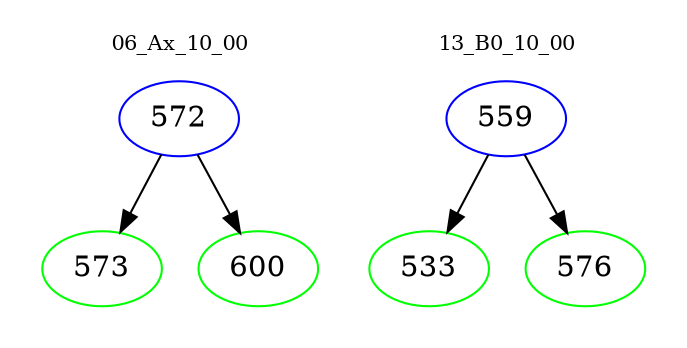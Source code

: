 digraph{
subgraph cluster_0 {
color = white
label = "06_Ax_10_00";
fontsize=10;
T0_572 [label="572", color="blue"]
T0_572 -> T0_573 [color="black"]
T0_573 [label="573", color="green"]
T0_572 -> T0_600 [color="black"]
T0_600 [label="600", color="green"]
}
subgraph cluster_1 {
color = white
label = "13_B0_10_00";
fontsize=10;
T1_559 [label="559", color="blue"]
T1_559 -> T1_533 [color="black"]
T1_533 [label="533", color="green"]
T1_559 -> T1_576 [color="black"]
T1_576 [label="576", color="green"]
}
}
